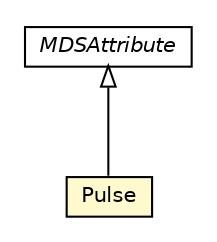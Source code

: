 #!/usr/local/bin/dot
#
# Class diagram 
# Generated by UMLGraph version R5_6-24-gf6e263 (http://www.umlgraph.org/)
#

digraph G {
	edge [fontname="Helvetica",fontsize=10,labelfontname="Helvetica",labelfontsize=10];
	node [fontname="Helvetica",fontsize=10,shape=plaintext];
	nodesep=0.25;
	ranksep=0.5;
	// org.universAAL.ontology.X73.Pulse
	c6663538 [label=<<table title="org.universAAL.ontology.X73.Pulse" border="0" cellborder="1" cellspacing="0" cellpadding="2" port="p" bgcolor="lemonChiffon" href="./Pulse.html">
		<tr><td><table border="0" cellspacing="0" cellpadding="1">
<tr><td align="center" balign="center"> Pulse </td></tr>
		</table></td></tr>
		</table>>, URL="./Pulse.html", fontname="Helvetica", fontcolor="black", fontsize=10.0];
	// org.universAAL.ontology.X73.MDSAttribute
	c6663546 [label=<<table title="org.universAAL.ontology.X73.MDSAttribute" border="0" cellborder="1" cellspacing="0" cellpadding="2" port="p" href="./MDSAttribute.html">
		<tr><td><table border="0" cellspacing="0" cellpadding="1">
<tr><td align="center" balign="center"><font face="Helvetica-Oblique"> MDSAttribute </font></td></tr>
		</table></td></tr>
		</table>>, URL="./MDSAttribute.html", fontname="Helvetica", fontcolor="black", fontsize=10.0];
	//org.universAAL.ontology.X73.Pulse extends org.universAAL.ontology.X73.MDSAttribute
	c6663546:p -> c6663538:p [dir=back,arrowtail=empty];
}

